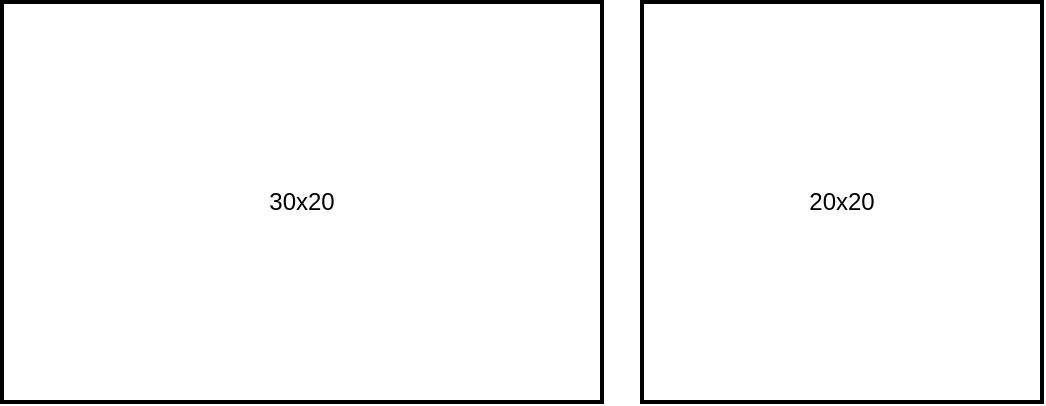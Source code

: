 <mxfile>
    <diagram id="OQKL_b8V5QQn2GO9KdG7" name="Page-1">
        <mxGraphModel dx="693" dy="449" grid="1" gridSize="10" guides="1" tooltips="1" connect="1" arrows="1" fold="1" page="1" pageScale="1" pageWidth="827" pageHeight="1169" math="0" shadow="0">
            <root>
                <mxCell id="0"/>
                <mxCell id="1" parent="0"/>
                <mxCell id="2" value="30x20" style="rounded=0;whiteSpace=wrap;html=1;strokeWidth=2;" vertex="1" parent="1">
                    <mxGeometry x="320" y="180" width="300" height="200" as="geometry"/>
                </mxCell>
                <mxCell id="3" value="20x20" style="rounded=0;whiteSpace=wrap;html=1;strokeWidth=2;" vertex="1" parent="1">
                    <mxGeometry x="640" y="180" width="200" height="200" as="geometry"/>
                </mxCell>
            </root>
        </mxGraphModel>
    </diagram>
</mxfile>